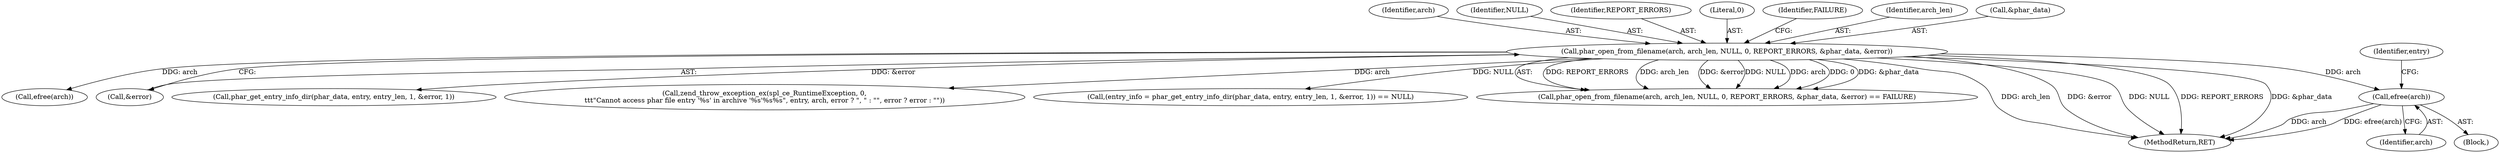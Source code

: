 digraph "0_php_1e9b175204e3286d64dfd6c9f09151c31b5e099a_16@pointer" {
"1000204" [label="(Call,efree(arch))"];
"1000192" [label="(Call,phar_open_from_filename(arch, arch_len, NULL, 0, REPORT_ERRORS, &phar_data, &error))"];
"1000260" [label="(Call,efree(arch))"];
"1000205" [label="(Identifier,arch)"];
"1000193" [label="(Identifier,arch)"];
"1000203" [label="(Block,)"];
"1000195" [label="(Identifier,NULL)"];
"1000200" [label="(Call,&error)"];
"1000231" [label="(Call,phar_get_entry_info_dir(phar_data, entry, entry_len, 1, &error, 1))"];
"1000204" [label="(Call,efree(arch))"];
"1000241" [label="(Call,zend_throw_exception_ex(spl_ce_RuntimeException, 0,\n\t\t\t\"Cannot access phar file entry '%s' in archive '%s'%s%s\", entry, arch, error ? \", \" : \"\", error ? error : \"\"))"];
"1000228" [label="(Call,(entry_info = phar_get_entry_info_dir(phar_data, entry, entry_len, 1, &error, 1)) == NULL)"];
"1000191" [label="(Call,phar_open_from_filename(arch, arch_len, NULL, 0, REPORT_ERRORS, &phar_data, &error) == FAILURE)"];
"1000197" [label="(Identifier,REPORT_ERRORS)"];
"1000196" [label="(Literal,0)"];
"1000202" [label="(Identifier,FAILURE)"];
"1000194" [label="(Identifier,arch_len)"];
"1000192" [label="(Call,phar_open_from_filename(arch, arch_len, NULL, 0, REPORT_ERRORS, &phar_data, &error))"];
"1000207" [label="(Identifier,entry)"];
"1000198" [label="(Call,&phar_data)"];
"1000289" [label="(MethodReturn,RET)"];
"1000204" -> "1000203"  [label="AST: "];
"1000204" -> "1000205"  [label="CFG: "];
"1000205" -> "1000204"  [label="AST: "];
"1000207" -> "1000204"  [label="CFG: "];
"1000204" -> "1000289"  [label="DDG: arch"];
"1000204" -> "1000289"  [label="DDG: efree(arch)"];
"1000192" -> "1000204"  [label="DDG: arch"];
"1000192" -> "1000191"  [label="AST: "];
"1000192" -> "1000200"  [label="CFG: "];
"1000193" -> "1000192"  [label="AST: "];
"1000194" -> "1000192"  [label="AST: "];
"1000195" -> "1000192"  [label="AST: "];
"1000196" -> "1000192"  [label="AST: "];
"1000197" -> "1000192"  [label="AST: "];
"1000198" -> "1000192"  [label="AST: "];
"1000200" -> "1000192"  [label="AST: "];
"1000202" -> "1000192"  [label="CFG: "];
"1000192" -> "1000289"  [label="DDG: arch_len"];
"1000192" -> "1000289"  [label="DDG: &error"];
"1000192" -> "1000289"  [label="DDG: NULL"];
"1000192" -> "1000289"  [label="DDG: REPORT_ERRORS"];
"1000192" -> "1000289"  [label="DDG: &phar_data"];
"1000192" -> "1000191"  [label="DDG: REPORT_ERRORS"];
"1000192" -> "1000191"  [label="DDG: arch_len"];
"1000192" -> "1000191"  [label="DDG: &error"];
"1000192" -> "1000191"  [label="DDG: NULL"];
"1000192" -> "1000191"  [label="DDG: arch"];
"1000192" -> "1000191"  [label="DDG: 0"];
"1000192" -> "1000191"  [label="DDG: &phar_data"];
"1000192" -> "1000231"  [label="DDG: &error"];
"1000192" -> "1000228"  [label="DDG: NULL"];
"1000192" -> "1000241"  [label="DDG: arch"];
"1000192" -> "1000260"  [label="DDG: arch"];
}
